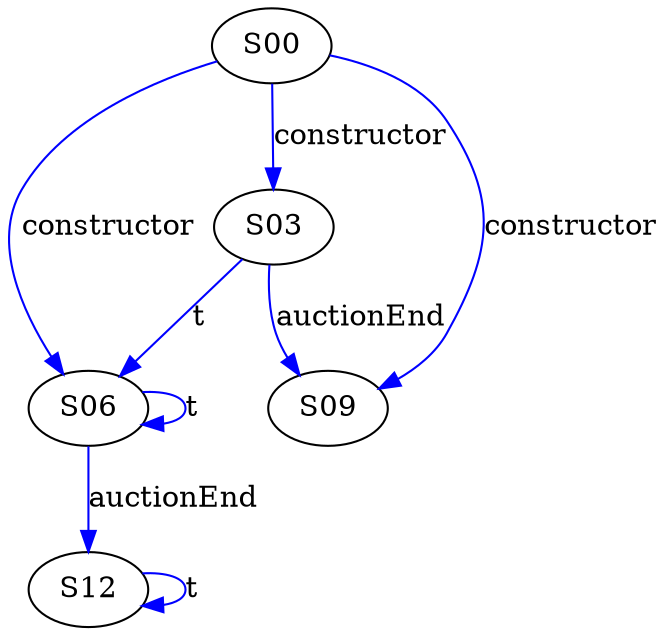 digraph {

S00->S03 [label="constructor", style="", color="blue"]
S00->S06 [label="constructor", style="", color="blue"]
S00->S09 [label="constructor", style="", color="blue"]
S06->S06 [label="t", style="", color="blue"]
S03->S09 [label="auctionEnd", style="", color="blue"]
S06->S12 [label="auctionEnd", style="", color="blue"]
S12->S12 [label="t", style="", color="blue"]
S03->S06 [label="t", style="", color="blue"]
}
